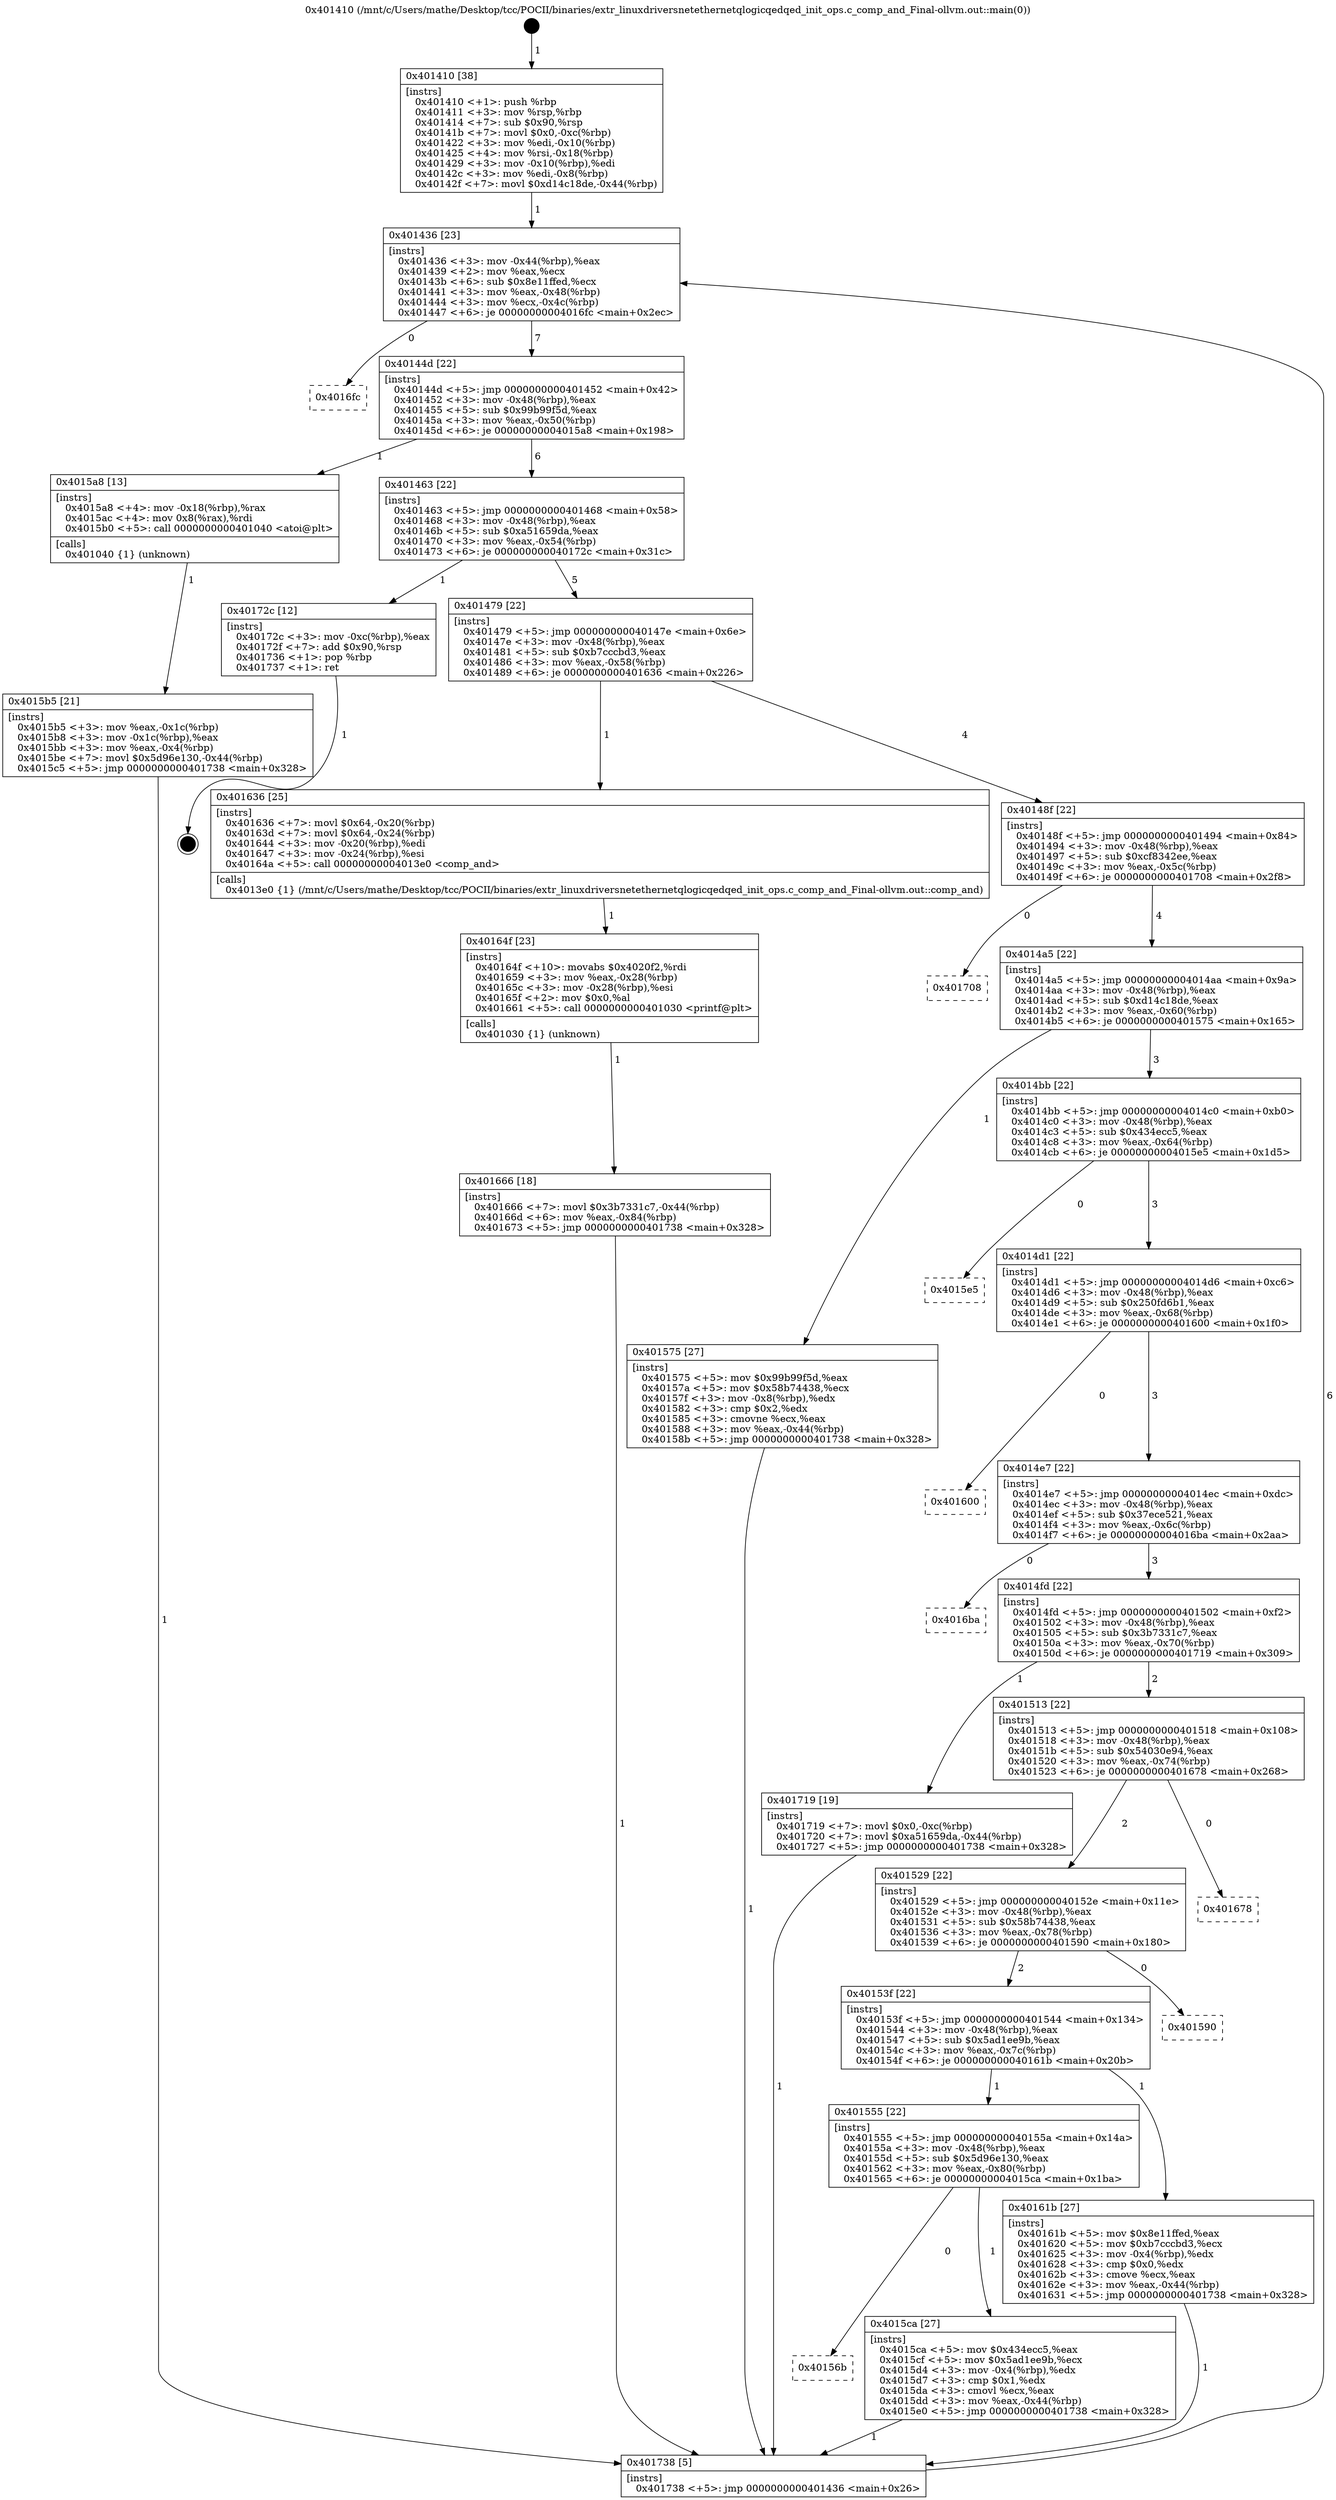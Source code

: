 digraph "0x401410" {
  label = "0x401410 (/mnt/c/Users/mathe/Desktop/tcc/POCII/binaries/extr_linuxdriversnetethernetqlogicqedqed_init_ops.c_comp_and_Final-ollvm.out::main(0))"
  labelloc = "t"
  node[shape=record]

  Entry [label="",width=0.3,height=0.3,shape=circle,fillcolor=black,style=filled]
  "0x401436" [label="{
     0x401436 [23]\l
     | [instrs]\l
     &nbsp;&nbsp;0x401436 \<+3\>: mov -0x44(%rbp),%eax\l
     &nbsp;&nbsp;0x401439 \<+2\>: mov %eax,%ecx\l
     &nbsp;&nbsp;0x40143b \<+6\>: sub $0x8e11ffed,%ecx\l
     &nbsp;&nbsp;0x401441 \<+3\>: mov %eax,-0x48(%rbp)\l
     &nbsp;&nbsp;0x401444 \<+3\>: mov %ecx,-0x4c(%rbp)\l
     &nbsp;&nbsp;0x401447 \<+6\>: je 00000000004016fc \<main+0x2ec\>\l
  }"]
  "0x4016fc" [label="{
     0x4016fc\l
  }", style=dashed]
  "0x40144d" [label="{
     0x40144d [22]\l
     | [instrs]\l
     &nbsp;&nbsp;0x40144d \<+5\>: jmp 0000000000401452 \<main+0x42\>\l
     &nbsp;&nbsp;0x401452 \<+3\>: mov -0x48(%rbp),%eax\l
     &nbsp;&nbsp;0x401455 \<+5\>: sub $0x99b99f5d,%eax\l
     &nbsp;&nbsp;0x40145a \<+3\>: mov %eax,-0x50(%rbp)\l
     &nbsp;&nbsp;0x40145d \<+6\>: je 00000000004015a8 \<main+0x198\>\l
  }"]
  Exit [label="",width=0.3,height=0.3,shape=circle,fillcolor=black,style=filled,peripheries=2]
  "0x4015a8" [label="{
     0x4015a8 [13]\l
     | [instrs]\l
     &nbsp;&nbsp;0x4015a8 \<+4\>: mov -0x18(%rbp),%rax\l
     &nbsp;&nbsp;0x4015ac \<+4\>: mov 0x8(%rax),%rdi\l
     &nbsp;&nbsp;0x4015b0 \<+5\>: call 0000000000401040 \<atoi@plt\>\l
     | [calls]\l
     &nbsp;&nbsp;0x401040 \{1\} (unknown)\l
  }"]
  "0x401463" [label="{
     0x401463 [22]\l
     | [instrs]\l
     &nbsp;&nbsp;0x401463 \<+5\>: jmp 0000000000401468 \<main+0x58\>\l
     &nbsp;&nbsp;0x401468 \<+3\>: mov -0x48(%rbp),%eax\l
     &nbsp;&nbsp;0x40146b \<+5\>: sub $0xa51659da,%eax\l
     &nbsp;&nbsp;0x401470 \<+3\>: mov %eax,-0x54(%rbp)\l
     &nbsp;&nbsp;0x401473 \<+6\>: je 000000000040172c \<main+0x31c\>\l
  }"]
  "0x401666" [label="{
     0x401666 [18]\l
     | [instrs]\l
     &nbsp;&nbsp;0x401666 \<+7\>: movl $0x3b7331c7,-0x44(%rbp)\l
     &nbsp;&nbsp;0x40166d \<+6\>: mov %eax,-0x84(%rbp)\l
     &nbsp;&nbsp;0x401673 \<+5\>: jmp 0000000000401738 \<main+0x328\>\l
  }"]
  "0x40172c" [label="{
     0x40172c [12]\l
     | [instrs]\l
     &nbsp;&nbsp;0x40172c \<+3\>: mov -0xc(%rbp),%eax\l
     &nbsp;&nbsp;0x40172f \<+7\>: add $0x90,%rsp\l
     &nbsp;&nbsp;0x401736 \<+1\>: pop %rbp\l
     &nbsp;&nbsp;0x401737 \<+1\>: ret\l
  }"]
  "0x401479" [label="{
     0x401479 [22]\l
     | [instrs]\l
     &nbsp;&nbsp;0x401479 \<+5\>: jmp 000000000040147e \<main+0x6e\>\l
     &nbsp;&nbsp;0x40147e \<+3\>: mov -0x48(%rbp),%eax\l
     &nbsp;&nbsp;0x401481 \<+5\>: sub $0xb7cccbd3,%eax\l
     &nbsp;&nbsp;0x401486 \<+3\>: mov %eax,-0x58(%rbp)\l
     &nbsp;&nbsp;0x401489 \<+6\>: je 0000000000401636 \<main+0x226\>\l
  }"]
  "0x40164f" [label="{
     0x40164f [23]\l
     | [instrs]\l
     &nbsp;&nbsp;0x40164f \<+10\>: movabs $0x4020f2,%rdi\l
     &nbsp;&nbsp;0x401659 \<+3\>: mov %eax,-0x28(%rbp)\l
     &nbsp;&nbsp;0x40165c \<+3\>: mov -0x28(%rbp),%esi\l
     &nbsp;&nbsp;0x40165f \<+2\>: mov $0x0,%al\l
     &nbsp;&nbsp;0x401661 \<+5\>: call 0000000000401030 \<printf@plt\>\l
     | [calls]\l
     &nbsp;&nbsp;0x401030 \{1\} (unknown)\l
  }"]
  "0x401636" [label="{
     0x401636 [25]\l
     | [instrs]\l
     &nbsp;&nbsp;0x401636 \<+7\>: movl $0x64,-0x20(%rbp)\l
     &nbsp;&nbsp;0x40163d \<+7\>: movl $0x64,-0x24(%rbp)\l
     &nbsp;&nbsp;0x401644 \<+3\>: mov -0x20(%rbp),%edi\l
     &nbsp;&nbsp;0x401647 \<+3\>: mov -0x24(%rbp),%esi\l
     &nbsp;&nbsp;0x40164a \<+5\>: call 00000000004013e0 \<comp_and\>\l
     | [calls]\l
     &nbsp;&nbsp;0x4013e0 \{1\} (/mnt/c/Users/mathe/Desktop/tcc/POCII/binaries/extr_linuxdriversnetethernetqlogicqedqed_init_ops.c_comp_and_Final-ollvm.out::comp_and)\l
  }"]
  "0x40148f" [label="{
     0x40148f [22]\l
     | [instrs]\l
     &nbsp;&nbsp;0x40148f \<+5\>: jmp 0000000000401494 \<main+0x84\>\l
     &nbsp;&nbsp;0x401494 \<+3\>: mov -0x48(%rbp),%eax\l
     &nbsp;&nbsp;0x401497 \<+5\>: sub $0xcf8342ee,%eax\l
     &nbsp;&nbsp;0x40149c \<+3\>: mov %eax,-0x5c(%rbp)\l
     &nbsp;&nbsp;0x40149f \<+6\>: je 0000000000401708 \<main+0x2f8\>\l
  }"]
  "0x40156b" [label="{
     0x40156b\l
  }", style=dashed]
  "0x401708" [label="{
     0x401708\l
  }", style=dashed]
  "0x4014a5" [label="{
     0x4014a5 [22]\l
     | [instrs]\l
     &nbsp;&nbsp;0x4014a5 \<+5\>: jmp 00000000004014aa \<main+0x9a\>\l
     &nbsp;&nbsp;0x4014aa \<+3\>: mov -0x48(%rbp),%eax\l
     &nbsp;&nbsp;0x4014ad \<+5\>: sub $0xd14c18de,%eax\l
     &nbsp;&nbsp;0x4014b2 \<+3\>: mov %eax,-0x60(%rbp)\l
     &nbsp;&nbsp;0x4014b5 \<+6\>: je 0000000000401575 \<main+0x165\>\l
  }"]
  "0x4015ca" [label="{
     0x4015ca [27]\l
     | [instrs]\l
     &nbsp;&nbsp;0x4015ca \<+5\>: mov $0x434ecc5,%eax\l
     &nbsp;&nbsp;0x4015cf \<+5\>: mov $0x5ad1ee9b,%ecx\l
     &nbsp;&nbsp;0x4015d4 \<+3\>: mov -0x4(%rbp),%edx\l
     &nbsp;&nbsp;0x4015d7 \<+3\>: cmp $0x1,%edx\l
     &nbsp;&nbsp;0x4015da \<+3\>: cmovl %ecx,%eax\l
     &nbsp;&nbsp;0x4015dd \<+3\>: mov %eax,-0x44(%rbp)\l
     &nbsp;&nbsp;0x4015e0 \<+5\>: jmp 0000000000401738 \<main+0x328\>\l
  }"]
  "0x401575" [label="{
     0x401575 [27]\l
     | [instrs]\l
     &nbsp;&nbsp;0x401575 \<+5\>: mov $0x99b99f5d,%eax\l
     &nbsp;&nbsp;0x40157a \<+5\>: mov $0x58b74438,%ecx\l
     &nbsp;&nbsp;0x40157f \<+3\>: mov -0x8(%rbp),%edx\l
     &nbsp;&nbsp;0x401582 \<+3\>: cmp $0x2,%edx\l
     &nbsp;&nbsp;0x401585 \<+3\>: cmovne %ecx,%eax\l
     &nbsp;&nbsp;0x401588 \<+3\>: mov %eax,-0x44(%rbp)\l
     &nbsp;&nbsp;0x40158b \<+5\>: jmp 0000000000401738 \<main+0x328\>\l
  }"]
  "0x4014bb" [label="{
     0x4014bb [22]\l
     | [instrs]\l
     &nbsp;&nbsp;0x4014bb \<+5\>: jmp 00000000004014c0 \<main+0xb0\>\l
     &nbsp;&nbsp;0x4014c0 \<+3\>: mov -0x48(%rbp),%eax\l
     &nbsp;&nbsp;0x4014c3 \<+5\>: sub $0x434ecc5,%eax\l
     &nbsp;&nbsp;0x4014c8 \<+3\>: mov %eax,-0x64(%rbp)\l
     &nbsp;&nbsp;0x4014cb \<+6\>: je 00000000004015e5 \<main+0x1d5\>\l
  }"]
  "0x401738" [label="{
     0x401738 [5]\l
     | [instrs]\l
     &nbsp;&nbsp;0x401738 \<+5\>: jmp 0000000000401436 \<main+0x26\>\l
  }"]
  "0x401410" [label="{
     0x401410 [38]\l
     | [instrs]\l
     &nbsp;&nbsp;0x401410 \<+1\>: push %rbp\l
     &nbsp;&nbsp;0x401411 \<+3\>: mov %rsp,%rbp\l
     &nbsp;&nbsp;0x401414 \<+7\>: sub $0x90,%rsp\l
     &nbsp;&nbsp;0x40141b \<+7\>: movl $0x0,-0xc(%rbp)\l
     &nbsp;&nbsp;0x401422 \<+3\>: mov %edi,-0x10(%rbp)\l
     &nbsp;&nbsp;0x401425 \<+4\>: mov %rsi,-0x18(%rbp)\l
     &nbsp;&nbsp;0x401429 \<+3\>: mov -0x10(%rbp),%edi\l
     &nbsp;&nbsp;0x40142c \<+3\>: mov %edi,-0x8(%rbp)\l
     &nbsp;&nbsp;0x40142f \<+7\>: movl $0xd14c18de,-0x44(%rbp)\l
  }"]
  "0x4015b5" [label="{
     0x4015b5 [21]\l
     | [instrs]\l
     &nbsp;&nbsp;0x4015b5 \<+3\>: mov %eax,-0x1c(%rbp)\l
     &nbsp;&nbsp;0x4015b8 \<+3\>: mov -0x1c(%rbp),%eax\l
     &nbsp;&nbsp;0x4015bb \<+3\>: mov %eax,-0x4(%rbp)\l
     &nbsp;&nbsp;0x4015be \<+7\>: movl $0x5d96e130,-0x44(%rbp)\l
     &nbsp;&nbsp;0x4015c5 \<+5\>: jmp 0000000000401738 \<main+0x328\>\l
  }"]
  "0x401555" [label="{
     0x401555 [22]\l
     | [instrs]\l
     &nbsp;&nbsp;0x401555 \<+5\>: jmp 000000000040155a \<main+0x14a\>\l
     &nbsp;&nbsp;0x40155a \<+3\>: mov -0x48(%rbp),%eax\l
     &nbsp;&nbsp;0x40155d \<+5\>: sub $0x5d96e130,%eax\l
     &nbsp;&nbsp;0x401562 \<+3\>: mov %eax,-0x80(%rbp)\l
     &nbsp;&nbsp;0x401565 \<+6\>: je 00000000004015ca \<main+0x1ba\>\l
  }"]
  "0x4015e5" [label="{
     0x4015e5\l
  }", style=dashed]
  "0x4014d1" [label="{
     0x4014d1 [22]\l
     | [instrs]\l
     &nbsp;&nbsp;0x4014d1 \<+5\>: jmp 00000000004014d6 \<main+0xc6\>\l
     &nbsp;&nbsp;0x4014d6 \<+3\>: mov -0x48(%rbp),%eax\l
     &nbsp;&nbsp;0x4014d9 \<+5\>: sub $0x250fd6b1,%eax\l
     &nbsp;&nbsp;0x4014de \<+3\>: mov %eax,-0x68(%rbp)\l
     &nbsp;&nbsp;0x4014e1 \<+6\>: je 0000000000401600 \<main+0x1f0\>\l
  }"]
  "0x40161b" [label="{
     0x40161b [27]\l
     | [instrs]\l
     &nbsp;&nbsp;0x40161b \<+5\>: mov $0x8e11ffed,%eax\l
     &nbsp;&nbsp;0x401620 \<+5\>: mov $0xb7cccbd3,%ecx\l
     &nbsp;&nbsp;0x401625 \<+3\>: mov -0x4(%rbp),%edx\l
     &nbsp;&nbsp;0x401628 \<+3\>: cmp $0x0,%edx\l
     &nbsp;&nbsp;0x40162b \<+3\>: cmove %ecx,%eax\l
     &nbsp;&nbsp;0x40162e \<+3\>: mov %eax,-0x44(%rbp)\l
     &nbsp;&nbsp;0x401631 \<+5\>: jmp 0000000000401738 \<main+0x328\>\l
  }"]
  "0x401600" [label="{
     0x401600\l
  }", style=dashed]
  "0x4014e7" [label="{
     0x4014e7 [22]\l
     | [instrs]\l
     &nbsp;&nbsp;0x4014e7 \<+5\>: jmp 00000000004014ec \<main+0xdc\>\l
     &nbsp;&nbsp;0x4014ec \<+3\>: mov -0x48(%rbp),%eax\l
     &nbsp;&nbsp;0x4014ef \<+5\>: sub $0x37ece521,%eax\l
     &nbsp;&nbsp;0x4014f4 \<+3\>: mov %eax,-0x6c(%rbp)\l
     &nbsp;&nbsp;0x4014f7 \<+6\>: je 00000000004016ba \<main+0x2aa\>\l
  }"]
  "0x40153f" [label="{
     0x40153f [22]\l
     | [instrs]\l
     &nbsp;&nbsp;0x40153f \<+5\>: jmp 0000000000401544 \<main+0x134\>\l
     &nbsp;&nbsp;0x401544 \<+3\>: mov -0x48(%rbp),%eax\l
     &nbsp;&nbsp;0x401547 \<+5\>: sub $0x5ad1ee9b,%eax\l
     &nbsp;&nbsp;0x40154c \<+3\>: mov %eax,-0x7c(%rbp)\l
     &nbsp;&nbsp;0x40154f \<+6\>: je 000000000040161b \<main+0x20b\>\l
  }"]
  "0x4016ba" [label="{
     0x4016ba\l
  }", style=dashed]
  "0x4014fd" [label="{
     0x4014fd [22]\l
     | [instrs]\l
     &nbsp;&nbsp;0x4014fd \<+5\>: jmp 0000000000401502 \<main+0xf2\>\l
     &nbsp;&nbsp;0x401502 \<+3\>: mov -0x48(%rbp),%eax\l
     &nbsp;&nbsp;0x401505 \<+5\>: sub $0x3b7331c7,%eax\l
     &nbsp;&nbsp;0x40150a \<+3\>: mov %eax,-0x70(%rbp)\l
     &nbsp;&nbsp;0x40150d \<+6\>: je 0000000000401719 \<main+0x309\>\l
  }"]
  "0x401590" [label="{
     0x401590\l
  }", style=dashed]
  "0x401719" [label="{
     0x401719 [19]\l
     | [instrs]\l
     &nbsp;&nbsp;0x401719 \<+7\>: movl $0x0,-0xc(%rbp)\l
     &nbsp;&nbsp;0x401720 \<+7\>: movl $0xa51659da,-0x44(%rbp)\l
     &nbsp;&nbsp;0x401727 \<+5\>: jmp 0000000000401738 \<main+0x328\>\l
  }"]
  "0x401513" [label="{
     0x401513 [22]\l
     | [instrs]\l
     &nbsp;&nbsp;0x401513 \<+5\>: jmp 0000000000401518 \<main+0x108\>\l
     &nbsp;&nbsp;0x401518 \<+3\>: mov -0x48(%rbp),%eax\l
     &nbsp;&nbsp;0x40151b \<+5\>: sub $0x54030e94,%eax\l
     &nbsp;&nbsp;0x401520 \<+3\>: mov %eax,-0x74(%rbp)\l
     &nbsp;&nbsp;0x401523 \<+6\>: je 0000000000401678 \<main+0x268\>\l
  }"]
  "0x401529" [label="{
     0x401529 [22]\l
     | [instrs]\l
     &nbsp;&nbsp;0x401529 \<+5\>: jmp 000000000040152e \<main+0x11e\>\l
     &nbsp;&nbsp;0x40152e \<+3\>: mov -0x48(%rbp),%eax\l
     &nbsp;&nbsp;0x401531 \<+5\>: sub $0x58b74438,%eax\l
     &nbsp;&nbsp;0x401536 \<+3\>: mov %eax,-0x78(%rbp)\l
     &nbsp;&nbsp;0x401539 \<+6\>: je 0000000000401590 \<main+0x180\>\l
  }"]
  "0x401678" [label="{
     0x401678\l
  }", style=dashed]
  Entry -> "0x401410" [label=" 1"]
  "0x401436" -> "0x4016fc" [label=" 0"]
  "0x401436" -> "0x40144d" [label=" 7"]
  "0x40172c" -> Exit [label=" 1"]
  "0x40144d" -> "0x4015a8" [label=" 1"]
  "0x40144d" -> "0x401463" [label=" 6"]
  "0x401719" -> "0x401738" [label=" 1"]
  "0x401463" -> "0x40172c" [label=" 1"]
  "0x401463" -> "0x401479" [label=" 5"]
  "0x401666" -> "0x401738" [label=" 1"]
  "0x401479" -> "0x401636" [label=" 1"]
  "0x401479" -> "0x40148f" [label=" 4"]
  "0x40164f" -> "0x401666" [label=" 1"]
  "0x40148f" -> "0x401708" [label=" 0"]
  "0x40148f" -> "0x4014a5" [label=" 4"]
  "0x401636" -> "0x40164f" [label=" 1"]
  "0x4014a5" -> "0x401575" [label=" 1"]
  "0x4014a5" -> "0x4014bb" [label=" 3"]
  "0x401575" -> "0x401738" [label=" 1"]
  "0x401410" -> "0x401436" [label=" 1"]
  "0x401738" -> "0x401436" [label=" 6"]
  "0x4015a8" -> "0x4015b5" [label=" 1"]
  "0x4015b5" -> "0x401738" [label=" 1"]
  "0x40161b" -> "0x401738" [label=" 1"]
  "0x4014bb" -> "0x4015e5" [label=" 0"]
  "0x4014bb" -> "0x4014d1" [label=" 3"]
  "0x401555" -> "0x40156b" [label=" 0"]
  "0x4014d1" -> "0x401600" [label=" 0"]
  "0x4014d1" -> "0x4014e7" [label=" 3"]
  "0x401555" -> "0x4015ca" [label=" 1"]
  "0x4014e7" -> "0x4016ba" [label=" 0"]
  "0x4014e7" -> "0x4014fd" [label=" 3"]
  "0x40153f" -> "0x401555" [label=" 1"]
  "0x4014fd" -> "0x401719" [label=" 1"]
  "0x4014fd" -> "0x401513" [label=" 2"]
  "0x40153f" -> "0x40161b" [label=" 1"]
  "0x401513" -> "0x401678" [label=" 0"]
  "0x401513" -> "0x401529" [label=" 2"]
  "0x4015ca" -> "0x401738" [label=" 1"]
  "0x401529" -> "0x401590" [label=" 0"]
  "0x401529" -> "0x40153f" [label=" 2"]
}
